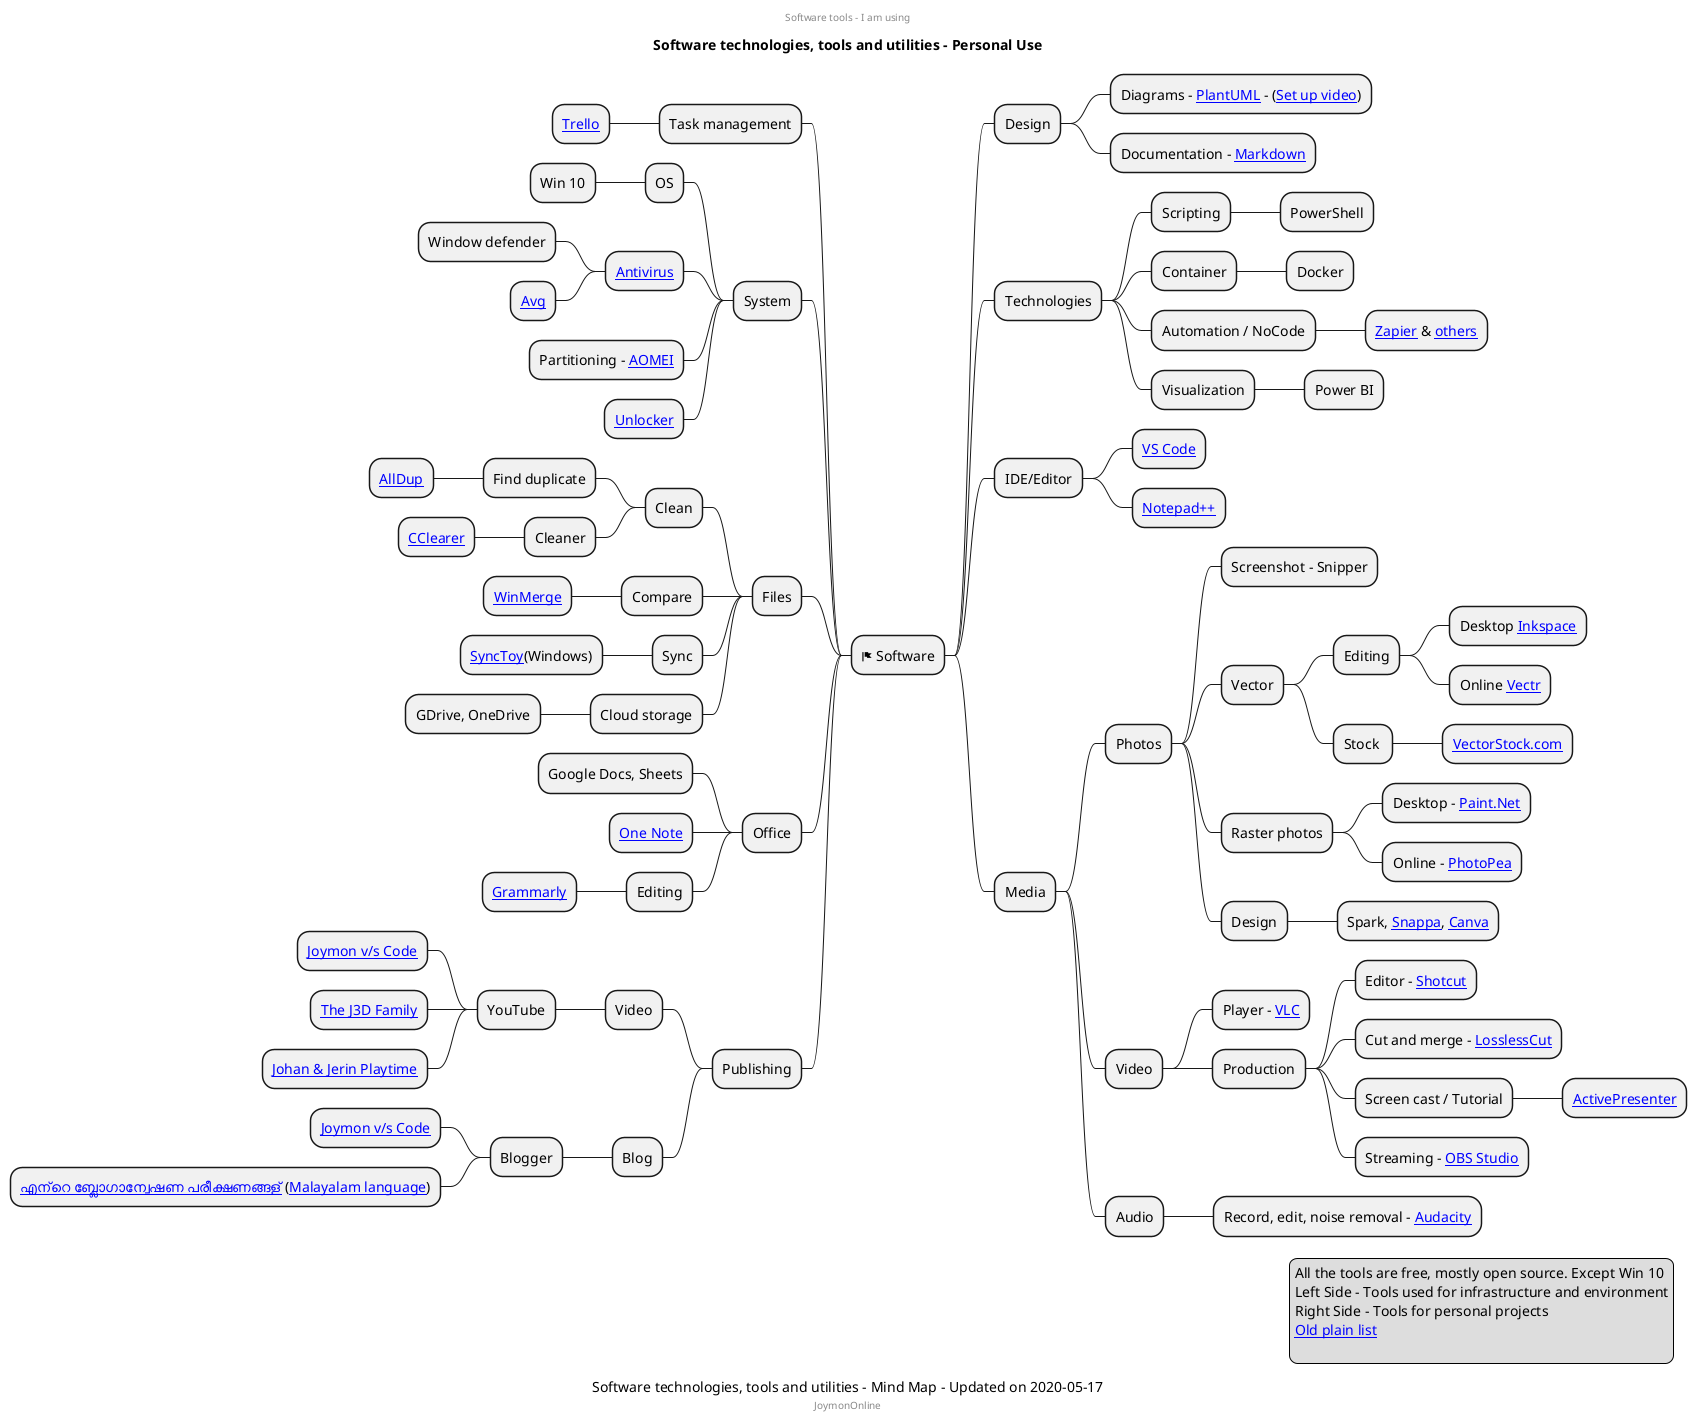 @startmindmap
center header
Software tools - I am using
endheader
title Software technologies, tools and utilities - Personal Use
caption Software technologies, tools and utilities - Mind Map - Updated on 2020-05-17
center footer JoymonOnline
* <&flag> Software
** Design
*** Diagrams - [[https://en.wikipedia.org/wiki/PlantUML PlantUML]] - ([[https://www.youtube.com/watch?v=Zt3Bj1HMJ8g Set up video]])
*** Documentation - [[https://en.wikipedia.org/wiki/Markdown Markdown]]
** Technologies
*** Scripting
**** PowerShell
*** Container
**** Docker
*** Automation / NoCode
**** [[https://zapier.com/home Zapier]] & [[https://gist.github.com/joymon/89aeb18bef588895426b46a54e2ba970 others]]
*** Visualization
**** Power BI
** IDE/Editor
*** [[https://code.visualstudio.com/ VS Code]]
*** [[https://notepad-plus-plus.org/ Notepad++]]

** Media
*** Photos
**** Screenshot - Snipper
**** Vector
***** Editing
****** Desktop [[https://inkscape.org/ Inkspace]]
****** Online [[https://vectr.com/ Vectr]]
***** Stock 
****** [[https://www.vectorstock.com/ VectorStock.com]]
**** Raster photos
***** Desktop - [[https://www.getpaint.net/ Paint.Net]]
***** Online - [[https://www.photopea.com/ PhotoPea]]
**** Design
***** Spark, [[https://snappa.com/ Snappa]], [[https://www.canva.com/ Canva]]
*** Video
**** Player - [[https://www.videolan.org/vlc/download-windows.html VLC]]
**** Production
***** Editor - [[https://shotcut.org/download/ Shotcut]]
***** Cut and merge - [[https://github.com/mifi/lossless-cut/releases LosslessCut]]
***** Screen cast / Tutorial
****** [[https://atomisystems.com/download/ ActivePresenter]]
***** Streaming - [[https://obsproject.com/download OBS Studio]]

*** Audio
**** Record, edit, noise removal - [[https://www.audacityteam.org/download/ Audacity]]

left side

** Task management
*** [[https://trello.com/ Trello]]
** System
*** OS
**** Win 10
*** [[https://www.av-test.org/en/antivirus/home-windows/ Antivirus]]
**** Window defender
**** [[https://www.avg.com/ Avg]]
*** Partitioning - [[https://www.diskpart.com/free-partition-manager.html AOMEI]]
*** [[http://www.emptyloop.com/unlocker/ Unlocker]]
** Files
*** Clean
**** Find duplicate
***** [[http://www.alldup.info/en_download_alldup.php AllDup]]
**** Cleaner
***** [[https://www.ccleaner.com/ CClearer]]
*** Compare
**** [[https://winmerge.org/?lang=en WinMerge]]
*** Sync
**** [[https://www.microsoft.com/en-us/download/details.aspx?id=15155 SyncToy]](Windows)
*** Cloud storage
**** GDrive, OneDrive
** Office
*** Google Docs, Sheets
*** [[https://www.onenote.com/ One Note]]
*** Editing
**** [[https://app.grammarly.com/ Grammarly]]
** Publishing
*** Video
**** YouTube
***** [[https://www.youtube.com/channel/UC78wYrq_keVaDV8STReHRxg Joymon v/s Code]]
***** [[https://www.youtube.com/channel/UCzYqSifCwLYpmgRxvNo7BzA The J3D Family]]
***** [[https://www.youtube.com/channel/UC1D3Fy0L0aoI0OfUEZnWy5A Johan & Jerin Playtime]]
*** Blog
**** Blogger
***** [[https://joymonscode.blogspot.com/ Joymon v/s Code]]
***** [[https://joy-mon.blogspot.com/ എന്‍റെ ബ്ലോഗാന്വേഷണ പരീക്ഷണങ്ങള്‍]] ([[https://en.wikipedia.org/wiki/Malayalam Malayalam language]])

legend right
All the tools are free, mostly open source. Except Win 10
Left Side - Tools used for infrastructure and environment
Right Side - Tools for personal projects
[[https://joymonscode.blogspot.com/2017/05/toolbox-for-open-source-developers.html Old plain list]]
  
endlegend

@endmindmap
